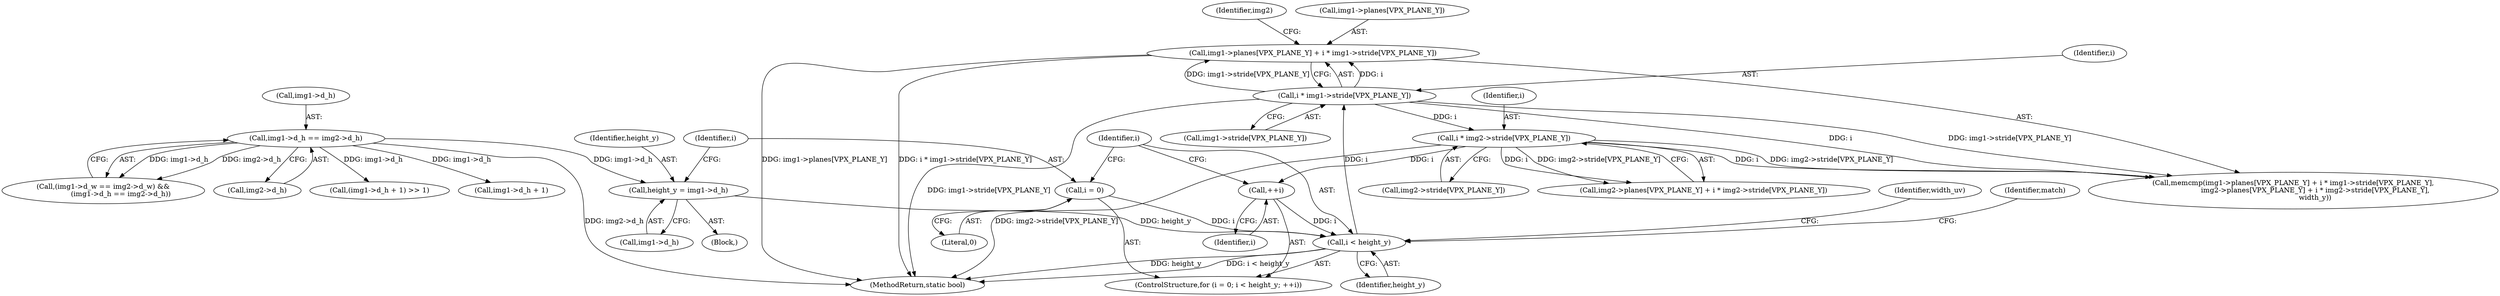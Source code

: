 digraph "0_Android_5a9753fca56f0eeb9f61e342b2fccffc364f9426_66@array" {
"1000165" [label="(Call,img1->planes[VPX_PLANE_Y] + i * img1->stride[VPX_PLANE_Y])"];
"1000171" [label="(Call,i * img1->stride[VPX_PLANE_Y])"];
"1000155" [label="(Call,i < height_y)"];
"1000158" [label="(Call,++i)"];
"1000184" [label="(Call,i * img2->stride[VPX_PLANE_Y])"];
"1000152" [label="(Call,i = 0)"];
"1000145" [label="(Call,height_y = img1->d_h)"];
"1000131" [label="(Call,img1->d_h == img2->d_h)"];
"1000208" [label="(Call,img1->d_h + 1)"];
"1000153" [label="(Identifier,i)"];
"1000185" [label="(Identifier,i)"];
"1000157" [label="(Identifier,height_y)"];
"1000151" [label="(ControlStructure,for (i = 0; i < height_y; ++i))"];
"1000147" [label="(Call,img1->d_h)"];
"1000172" [label="(Identifier,i)"];
"1000158" [label="(Call,++i)"];
"1000178" [label="(Call,img2->planes[VPX_PLANE_Y] + i * img2->stride[VPX_PLANE_Y])"];
"1000145" [label="(Call,height_y = img1->d_h)"];
"1000132" [label="(Call,img1->d_h)"];
"1000103" [label="(Block,)"];
"1000146" [label="(Identifier,height_y)"];
"1000164" [label="(Call,memcmp(img1->planes[VPX_PLANE_Y] + i * img1->stride[VPX_PLANE_Y],\n                    img2->planes[VPX_PLANE_Y] + i * img2->stride[VPX_PLANE_Y],\n                    width_y))"];
"1000196" [label="(Identifier,width_uv)"];
"1000171" [label="(Call,i * img1->stride[VPX_PLANE_Y])"];
"1000131" [label="(Call,img1->d_h == img2->d_h)"];
"1000161" [label="(Identifier,match)"];
"1000135" [label="(Call,img2->d_h)"];
"1000156" [label="(Identifier,i)"];
"1000181" [label="(Identifier,img2)"];
"1000184" [label="(Call,i * img2->stride[VPX_PLANE_Y])"];
"1000159" [label="(Identifier,i)"];
"1000154" [label="(Literal,0)"];
"1000155" [label="(Call,i < height_y)"];
"1000123" [label="(Call,(img1->d_w == img2->d_w) &&\n                (img1->d_h == img2->d_h))"];
"1000166" [label="(Call,img1->planes[VPX_PLANE_Y])"];
"1000302" [label="(MethodReturn,static bool)"];
"1000152" [label="(Call,i = 0)"];
"1000165" [label="(Call,img1->planes[VPX_PLANE_Y] + i * img1->stride[VPX_PLANE_Y])"];
"1000173" [label="(Call,img1->stride[VPX_PLANE_Y])"];
"1000186" [label="(Call,img2->stride[VPX_PLANE_Y])"];
"1000207" [label="(Call,(img1->d_h + 1) >> 1)"];
"1000165" -> "1000164"  [label="AST: "];
"1000165" -> "1000171"  [label="CFG: "];
"1000166" -> "1000165"  [label="AST: "];
"1000171" -> "1000165"  [label="AST: "];
"1000181" -> "1000165"  [label="CFG: "];
"1000165" -> "1000302"  [label="DDG: img1->planes[VPX_PLANE_Y]"];
"1000165" -> "1000302"  [label="DDG: i * img1->stride[VPX_PLANE_Y]"];
"1000171" -> "1000165"  [label="DDG: i"];
"1000171" -> "1000165"  [label="DDG: img1->stride[VPX_PLANE_Y]"];
"1000171" -> "1000173"  [label="CFG: "];
"1000172" -> "1000171"  [label="AST: "];
"1000173" -> "1000171"  [label="AST: "];
"1000171" -> "1000302"  [label="DDG: img1->stride[VPX_PLANE_Y]"];
"1000171" -> "1000164"  [label="DDG: i"];
"1000171" -> "1000164"  [label="DDG: img1->stride[VPX_PLANE_Y]"];
"1000155" -> "1000171"  [label="DDG: i"];
"1000171" -> "1000184"  [label="DDG: i"];
"1000155" -> "1000151"  [label="AST: "];
"1000155" -> "1000157"  [label="CFG: "];
"1000156" -> "1000155"  [label="AST: "];
"1000157" -> "1000155"  [label="AST: "];
"1000161" -> "1000155"  [label="CFG: "];
"1000196" -> "1000155"  [label="CFG: "];
"1000155" -> "1000302"  [label="DDG: height_y"];
"1000155" -> "1000302"  [label="DDG: i < height_y"];
"1000158" -> "1000155"  [label="DDG: i"];
"1000152" -> "1000155"  [label="DDG: i"];
"1000145" -> "1000155"  [label="DDG: height_y"];
"1000158" -> "1000151"  [label="AST: "];
"1000158" -> "1000159"  [label="CFG: "];
"1000159" -> "1000158"  [label="AST: "];
"1000156" -> "1000158"  [label="CFG: "];
"1000184" -> "1000158"  [label="DDG: i"];
"1000184" -> "1000178"  [label="AST: "];
"1000184" -> "1000186"  [label="CFG: "];
"1000185" -> "1000184"  [label="AST: "];
"1000186" -> "1000184"  [label="AST: "];
"1000178" -> "1000184"  [label="CFG: "];
"1000184" -> "1000302"  [label="DDG: img2->stride[VPX_PLANE_Y]"];
"1000184" -> "1000164"  [label="DDG: i"];
"1000184" -> "1000164"  [label="DDG: img2->stride[VPX_PLANE_Y]"];
"1000184" -> "1000178"  [label="DDG: i"];
"1000184" -> "1000178"  [label="DDG: img2->stride[VPX_PLANE_Y]"];
"1000152" -> "1000151"  [label="AST: "];
"1000152" -> "1000154"  [label="CFG: "];
"1000153" -> "1000152"  [label="AST: "];
"1000154" -> "1000152"  [label="AST: "];
"1000156" -> "1000152"  [label="CFG: "];
"1000145" -> "1000103"  [label="AST: "];
"1000145" -> "1000147"  [label="CFG: "];
"1000146" -> "1000145"  [label="AST: "];
"1000147" -> "1000145"  [label="AST: "];
"1000153" -> "1000145"  [label="CFG: "];
"1000131" -> "1000145"  [label="DDG: img1->d_h"];
"1000131" -> "1000123"  [label="AST: "];
"1000131" -> "1000135"  [label="CFG: "];
"1000132" -> "1000131"  [label="AST: "];
"1000135" -> "1000131"  [label="AST: "];
"1000123" -> "1000131"  [label="CFG: "];
"1000131" -> "1000302"  [label="DDG: img2->d_h"];
"1000131" -> "1000123"  [label="DDG: img1->d_h"];
"1000131" -> "1000123"  [label="DDG: img2->d_h"];
"1000131" -> "1000207"  [label="DDG: img1->d_h"];
"1000131" -> "1000208"  [label="DDG: img1->d_h"];
}
